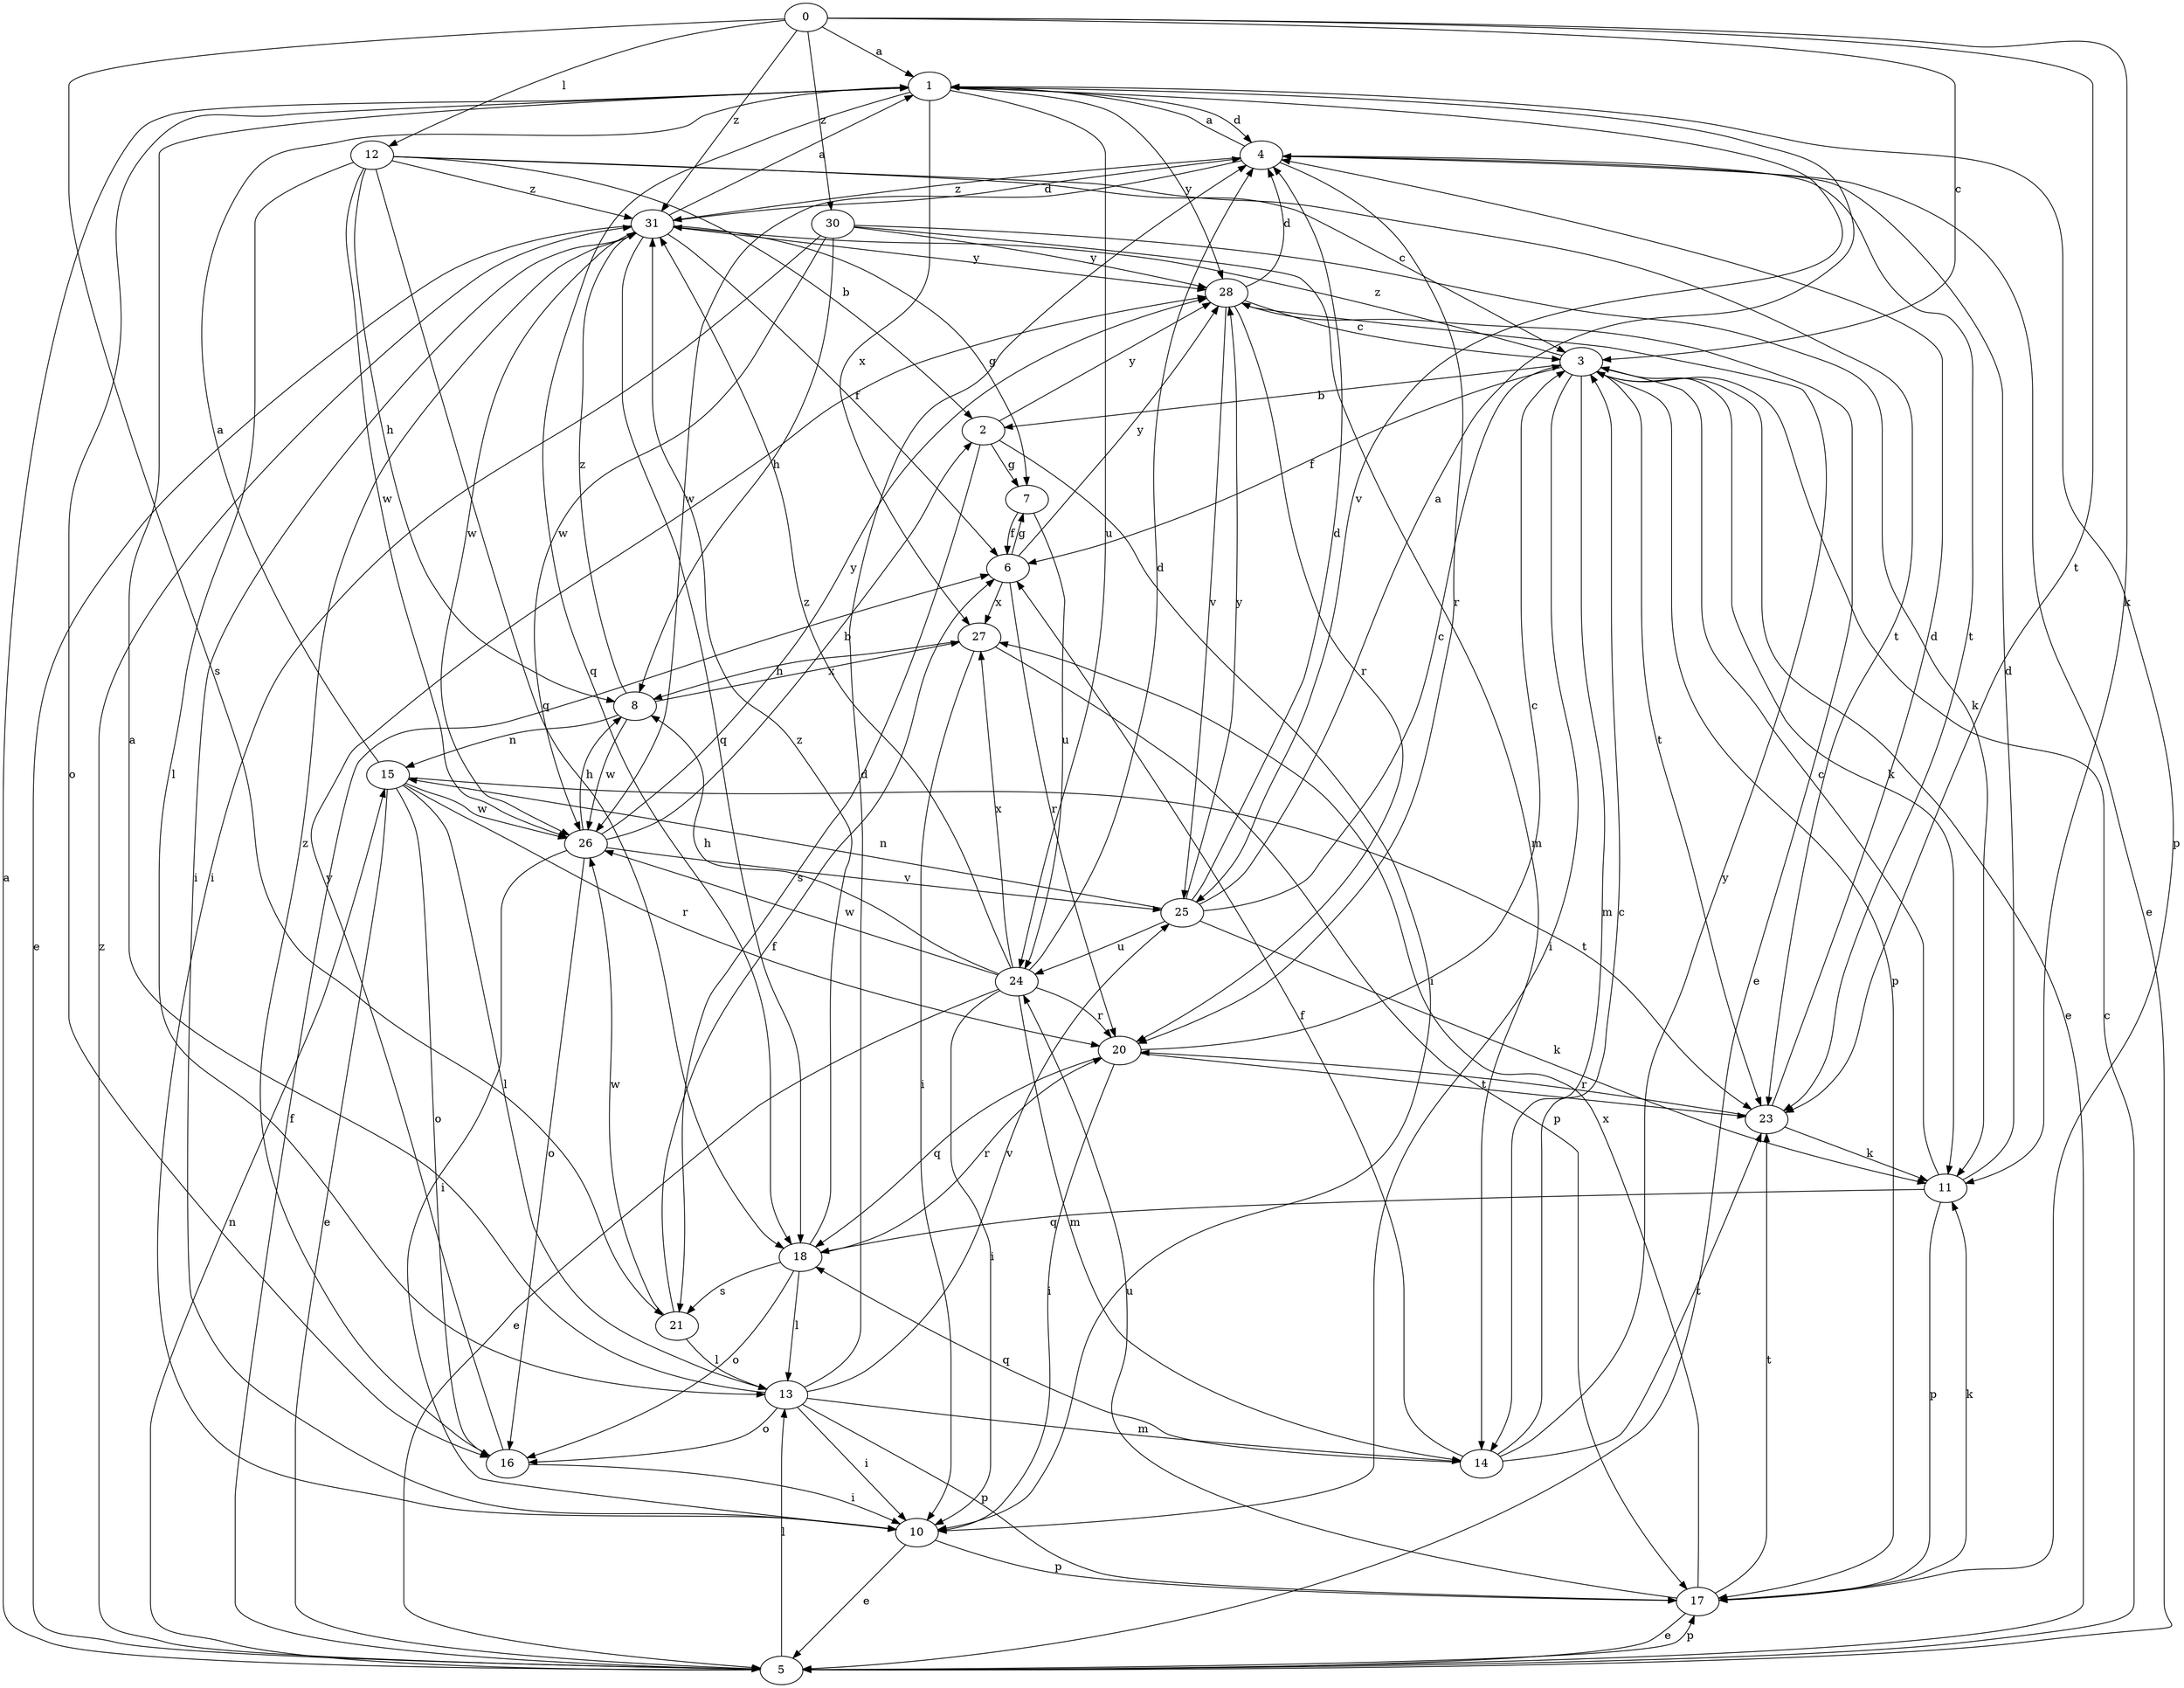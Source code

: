 strict digraph  {
0;
1;
2;
3;
4;
5;
6;
7;
8;
10;
11;
12;
13;
14;
15;
16;
17;
18;
20;
21;
23;
24;
25;
26;
27;
28;
30;
31;
0 -> 1  [label=a];
0 -> 3  [label=c];
0 -> 11  [label=k];
0 -> 12  [label=l];
0 -> 21  [label=s];
0 -> 23  [label=t];
0 -> 30  [label=z];
0 -> 31  [label=z];
1 -> 4  [label=d];
1 -> 16  [label=o];
1 -> 17  [label=p];
1 -> 18  [label=q];
1 -> 24  [label=u];
1 -> 25  [label=v];
1 -> 27  [label=x];
1 -> 28  [label=y];
2 -> 7  [label=g];
2 -> 10  [label=i];
2 -> 21  [label=s];
2 -> 28  [label=y];
3 -> 2  [label=b];
3 -> 5  [label=e];
3 -> 6  [label=f];
3 -> 10  [label=i];
3 -> 11  [label=k];
3 -> 14  [label=m];
3 -> 17  [label=p];
3 -> 23  [label=t];
3 -> 31  [label=z];
4 -> 1  [label=a];
4 -> 5  [label=e];
4 -> 20  [label=r];
4 -> 23  [label=t];
4 -> 26  [label=w];
4 -> 31  [label=z];
5 -> 1  [label=a];
5 -> 3  [label=c];
5 -> 6  [label=f];
5 -> 13  [label=l];
5 -> 15  [label=n];
5 -> 17  [label=p];
5 -> 31  [label=z];
6 -> 7  [label=g];
6 -> 20  [label=r];
6 -> 27  [label=x];
6 -> 28  [label=y];
7 -> 6  [label=f];
7 -> 24  [label=u];
8 -> 15  [label=n];
8 -> 26  [label=w];
8 -> 27  [label=x];
8 -> 31  [label=z];
10 -> 5  [label=e];
10 -> 17  [label=p];
11 -> 3  [label=c];
11 -> 4  [label=d];
11 -> 17  [label=p];
11 -> 18  [label=q];
12 -> 2  [label=b];
12 -> 3  [label=c];
12 -> 8  [label=h];
12 -> 13  [label=l];
12 -> 18  [label=q];
12 -> 23  [label=t];
12 -> 26  [label=w];
12 -> 31  [label=z];
13 -> 1  [label=a];
13 -> 4  [label=d];
13 -> 10  [label=i];
13 -> 14  [label=m];
13 -> 16  [label=o];
13 -> 17  [label=p];
13 -> 25  [label=v];
14 -> 3  [label=c];
14 -> 6  [label=f];
14 -> 18  [label=q];
14 -> 23  [label=t];
14 -> 28  [label=y];
15 -> 1  [label=a];
15 -> 5  [label=e];
15 -> 13  [label=l];
15 -> 16  [label=o];
15 -> 20  [label=r];
15 -> 23  [label=t];
15 -> 26  [label=w];
16 -> 10  [label=i];
16 -> 28  [label=y];
16 -> 31  [label=z];
17 -> 5  [label=e];
17 -> 11  [label=k];
17 -> 23  [label=t];
17 -> 24  [label=u];
17 -> 27  [label=x];
18 -> 13  [label=l];
18 -> 16  [label=o];
18 -> 20  [label=r];
18 -> 21  [label=s];
18 -> 31  [label=z];
20 -> 3  [label=c];
20 -> 10  [label=i];
20 -> 18  [label=q];
20 -> 23  [label=t];
21 -> 6  [label=f];
21 -> 13  [label=l];
21 -> 26  [label=w];
23 -> 4  [label=d];
23 -> 11  [label=k];
23 -> 20  [label=r];
24 -> 4  [label=d];
24 -> 5  [label=e];
24 -> 8  [label=h];
24 -> 10  [label=i];
24 -> 14  [label=m];
24 -> 20  [label=r];
24 -> 26  [label=w];
24 -> 27  [label=x];
24 -> 31  [label=z];
25 -> 1  [label=a];
25 -> 3  [label=c];
25 -> 4  [label=d];
25 -> 11  [label=k];
25 -> 15  [label=n];
25 -> 24  [label=u];
25 -> 28  [label=y];
26 -> 2  [label=b];
26 -> 8  [label=h];
26 -> 10  [label=i];
26 -> 16  [label=o];
26 -> 25  [label=v];
26 -> 28  [label=y];
27 -> 8  [label=h];
27 -> 10  [label=i];
27 -> 17  [label=p];
28 -> 3  [label=c];
28 -> 4  [label=d];
28 -> 5  [label=e];
28 -> 20  [label=r];
28 -> 25  [label=v];
30 -> 8  [label=h];
30 -> 10  [label=i];
30 -> 11  [label=k];
30 -> 14  [label=m];
30 -> 26  [label=w];
30 -> 28  [label=y];
31 -> 1  [label=a];
31 -> 4  [label=d];
31 -> 5  [label=e];
31 -> 6  [label=f];
31 -> 7  [label=g];
31 -> 10  [label=i];
31 -> 18  [label=q];
31 -> 26  [label=w];
31 -> 28  [label=y];
}
